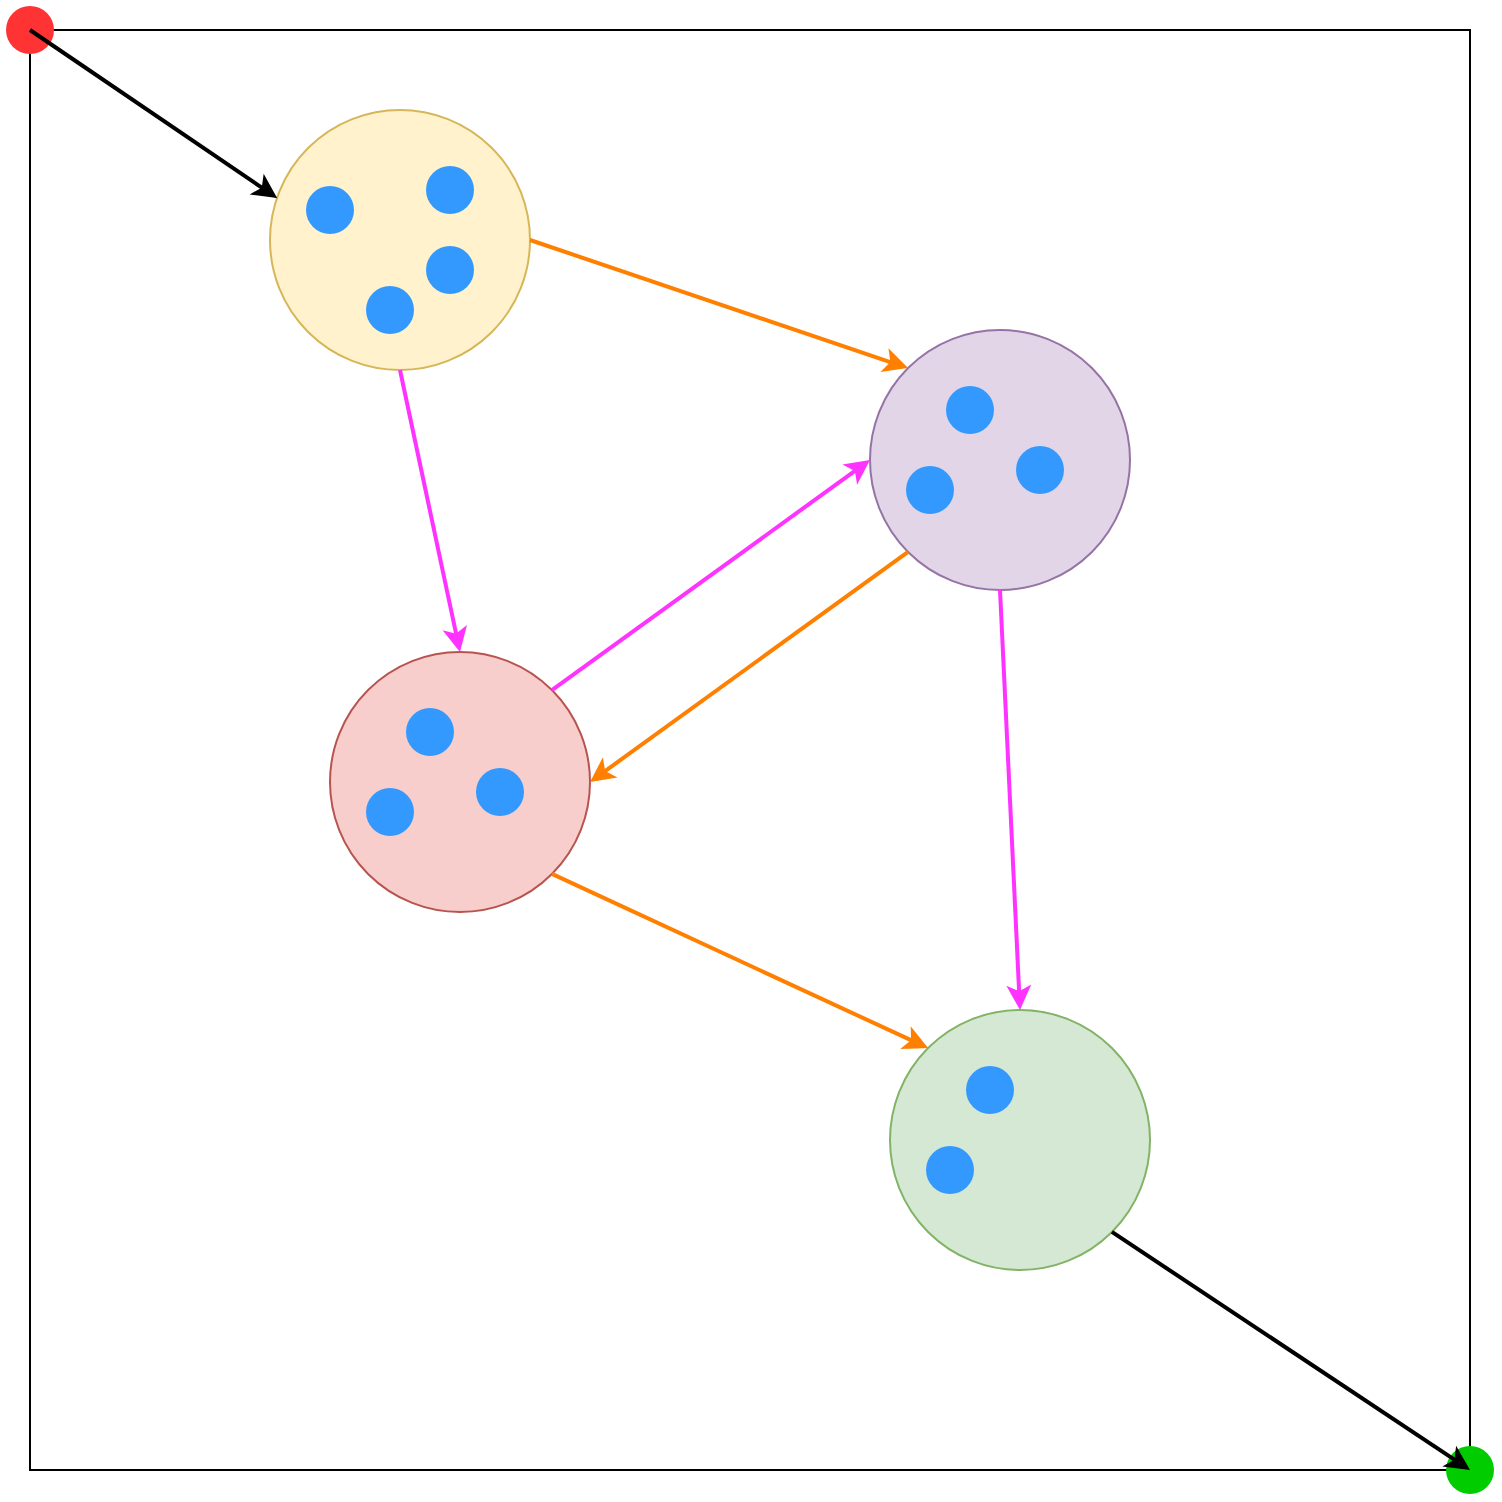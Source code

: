 <mxfile version="24.7.17">
  <diagram name="第 1 页" id="eTv8WugUlaQk2r1hdKy8">
    <mxGraphModel dx="1562" dy="909" grid="1" gridSize="10" guides="1" tooltips="1" connect="1" arrows="1" fold="1" page="1" pageScale="1" pageWidth="1169" pageHeight="827" math="0" shadow="0">
      <root>
        <mxCell id="0" />
        <mxCell id="1" parent="0" />
        <mxCell id="5GMZJ9ENTO9qW2mHocNx-1" value="" style="whiteSpace=wrap;html=1;aspect=fixed;movable=0;resizable=0;rotatable=0;deletable=0;editable=0;locked=1;connectable=0;" parent="1" vertex="1">
          <mxGeometry x="80" y="80" width="720" height="720" as="geometry" />
        </mxCell>
        <mxCell id="5GMZJ9ENTO9qW2mHocNx-2" value="" style="shape=waypoint;sketch=0;fillStyle=solid;size=6;pointerEvents=1;points=[];fillColor=none;resizable=0;rotatable=0;perimeter=centerPerimeter;snapToPoint=1;perimeterSpacing=4;strokeWidth=10;strokeColor=#FF3333;" parent="1" vertex="1">
          <mxGeometry x="70" y="70" width="20" height="20" as="geometry" />
        </mxCell>
        <mxCell id="5GMZJ9ENTO9qW2mHocNx-12" value="" style="ellipse;whiteSpace=wrap;html=1;aspect=fixed;fillColor=#fff2cc;strokeColor=#d6b656;" parent="1" vertex="1">
          <mxGeometry x="200" y="120" width="130" height="130" as="geometry" />
        </mxCell>
        <mxCell id="5GMZJ9ENTO9qW2mHocNx-9" value="" style="shape=waypoint;sketch=0;fillStyle=solid;size=6;pointerEvents=1;points=[];fillColor=none;resizable=0;rotatable=0;perimeter=centerPerimeter;snapToPoint=1;perimeterSpacing=4;strokeWidth=10;strokeColor=#00CC00;fontColor=#FFFFFF;" parent="1" vertex="1">
          <mxGeometry x="790" y="790" width="20" height="20" as="geometry" />
        </mxCell>
        <mxCell id="5GMZJ9ENTO9qW2mHocNx-3" value="" style="shape=waypoint;sketch=0;fillStyle=solid;size=6;pointerEvents=1;points=[];fillColor=none;resizable=0;rotatable=0;perimeter=centerPerimeter;snapToPoint=1;perimeterSpacing=4;strokeWidth=10;strokeColor=#3399FF;fontColor=#FFFFFF;" parent="1" vertex="1">
          <mxGeometry x="280" y="150" width="20" height="20" as="geometry" />
        </mxCell>
        <mxCell id="5GMZJ9ENTO9qW2mHocNx-15" value="" style="shape=waypoint;sketch=0;fillStyle=solid;size=6;pointerEvents=1;points=[];fillColor=none;resizable=0;rotatable=0;perimeter=centerPerimeter;snapToPoint=1;perimeterSpacing=4;strokeWidth=10;strokeColor=#3399FF;fontColor=#FFFFFF;" parent="1" vertex="1">
          <mxGeometry x="250" y="210" width="20" height="20" as="geometry" />
        </mxCell>
        <mxCell id="5GMZJ9ENTO9qW2mHocNx-16" value="" style="ellipse;whiteSpace=wrap;html=1;aspect=fixed;fillColor=#e1d5e7;strokeColor=#9673a6;" parent="1" vertex="1">
          <mxGeometry x="500" y="230" width="130" height="130" as="geometry" />
        </mxCell>
        <mxCell id="5GMZJ9ENTO9qW2mHocNx-4" value="" style="shape=waypoint;sketch=0;fillStyle=solid;size=6;pointerEvents=1;points=[];fillColor=none;resizable=0;rotatable=0;perimeter=centerPerimeter;snapToPoint=1;perimeterSpacing=4;strokeWidth=10;strokeColor=#3399FF;fontColor=#FFFFFF;" parent="1" vertex="1">
          <mxGeometry x="540" y="260" width="20" height="20" as="geometry" />
        </mxCell>
        <mxCell id="5GMZJ9ENTO9qW2mHocNx-13" value="" style="shape=waypoint;sketch=0;fillStyle=solid;size=6;pointerEvents=1;points=[];fillColor=none;resizable=0;rotatable=0;perimeter=centerPerimeter;snapToPoint=1;perimeterSpacing=4;strokeWidth=10;strokeColor=#3399FF;fontColor=#FFFFFF;" parent="1" vertex="1">
          <mxGeometry x="520" y="300" width="20" height="20" as="geometry" />
        </mxCell>
        <mxCell id="5GMZJ9ENTO9qW2mHocNx-14" value="" style="shape=waypoint;sketch=0;fillStyle=solid;size=6;pointerEvents=1;points=[];fillColor=none;resizable=0;rotatable=0;perimeter=centerPerimeter;snapToPoint=1;perimeterSpacing=4;strokeWidth=10;strokeColor=#3399FF;fontColor=#FFFFFF;" parent="1" vertex="1">
          <mxGeometry x="575" y="290" width="20" height="20" as="geometry" />
        </mxCell>
        <mxCell id="5GMZJ9ENTO9qW2mHocNx-11" value="" style="endArrow=classic;html=1;rounded=0;exitX=1;exitY=0.5;exitDx=0;exitDy=0;entryX=0;entryY=0;entryDx=0;entryDy=0;strokeWidth=2;strokeColor=#FF8000;" parent="1" source="5GMZJ9ENTO9qW2mHocNx-12" target="5GMZJ9ENTO9qW2mHocNx-16" edge="1">
          <mxGeometry width="50" height="50" relative="1" as="geometry">
            <mxPoint x="300" y="170" as="sourcePoint" />
            <mxPoint x="540" y="260" as="targetPoint" />
          </mxGeometry>
        </mxCell>
        <mxCell id="5GMZJ9ENTO9qW2mHocNx-17" value="" style="endArrow=classic;html=1;rounded=0;exitX=0.574;exitY=0.646;exitDx=0;exitDy=0;exitPerimeter=0;entryX=0.028;entryY=0.339;entryDx=0;entryDy=0;entryPerimeter=0;strokeWidth=2;" parent="1" source="5GMZJ9ENTO9qW2mHocNx-2" target="5GMZJ9ENTO9qW2mHocNx-12" edge="1">
          <mxGeometry width="50" height="50" relative="1" as="geometry">
            <mxPoint x="90" y="110" as="sourcePoint" />
            <mxPoint x="276" y="159" as="targetPoint" />
          </mxGeometry>
        </mxCell>
        <mxCell id="5GMZJ9ENTO9qW2mHocNx-18" value="" style="ellipse;whiteSpace=wrap;html=1;aspect=fixed;fillColor=#f8cecc;strokeColor=#b85450;" parent="1" vertex="1">
          <mxGeometry x="230" y="391" width="130" height="130" as="geometry" />
        </mxCell>
        <mxCell id="5GMZJ9ENTO9qW2mHocNx-19" value="" style="shape=waypoint;sketch=0;fillStyle=solid;size=6;pointerEvents=1;points=[];fillColor=none;resizable=0;rotatable=0;perimeter=centerPerimeter;snapToPoint=1;perimeterSpacing=4;strokeWidth=10;strokeColor=#3399FF;fontColor=#FFFFFF;" parent="1" vertex="1">
          <mxGeometry x="270" y="421" width="20" height="20" as="geometry" />
        </mxCell>
        <mxCell id="5GMZJ9ENTO9qW2mHocNx-20" value="" style="shape=waypoint;sketch=0;fillStyle=solid;size=6;pointerEvents=1;points=[];fillColor=none;resizable=0;rotatable=0;perimeter=centerPerimeter;snapToPoint=1;perimeterSpacing=4;strokeWidth=10;strokeColor=#3399FF;fontColor=#FFFFFF;" parent="1" vertex="1">
          <mxGeometry x="250" y="461" width="20" height="20" as="geometry" />
        </mxCell>
        <mxCell id="5GMZJ9ENTO9qW2mHocNx-21" value="" style="shape=waypoint;sketch=0;fillStyle=solid;size=6;pointerEvents=1;points=[];fillColor=none;resizable=0;rotatable=0;perimeter=centerPerimeter;snapToPoint=1;perimeterSpacing=4;strokeWidth=10;strokeColor=#3399FF;fontColor=#FFFFFF;" parent="1" vertex="1">
          <mxGeometry x="305" y="451" width="20" height="20" as="geometry" />
        </mxCell>
        <mxCell id="5GMZJ9ENTO9qW2mHocNx-22" value="" style="endArrow=classic;html=1;rounded=0;exitX=0;exitY=1;exitDx=0;exitDy=0;entryX=1;entryY=0.5;entryDx=0;entryDy=0;strokeWidth=2;strokeColor=#FF8000;" parent="1" source="5GMZJ9ENTO9qW2mHocNx-16" target="5GMZJ9ENTO9qW2mHocNx-18" edge="1">
          <mxGeometry width="50" height="50" relative="1" as="geometry">
            <mxPoint x="50" y="380" as="sourcePoint" />
            <mxPoint x="270" y="421" as="targetPoint" />
          </mxGeometry>
        </mxCell>
        <mxCell id="5GMZJ9ENTO9qW2mHocNx-23" value="" style="shape=waypoint;sketch=0;fillStyle=solid;size=6;pointerEvents=1;points=[];fillColor=none;resizable=0;rotatable=0;perimeter=centerPerimeter;snapToPoint=1;perimeterSpacing=4;strokeWidth=10;strokeColor=#3399FF;fontColor=#FFFFFF;" parent="1" vertex="1">
          <mxGeometry x="220" y="160" width="20" height="20" as="geometry" />
        </mxCell>
        <mxCell id="5GMZJ9ENTO9qW2mHocNx-24" value="" style="shape=waypoint;sketch=0;fillStyle=solid;size=6;pointerEvents=1;points=[];fillColor=none;resizable=0;rotatable=0;perimeter=centerPerimeter;snapToPoint=1;perimeterSpacing=4;strokeWidth=10;strokeColor=#3399FF;fontColor=#FFFFFF;" parent="1" vertex="1">
          <mxGeometry x="280" y="190" width="20" height="20" as="geometry" />
        </mxCell>
        <mxCell id="5GMZJ9ENTO9qW2mHocNx-25" value="" style="ellipse;whiteSpace=wrap;html=1;aspect=fixed;fillColor=#d5e8d4;strokeColor=#82b366;" parent="1" vertex="1">
          <mxGeometry x="510" y="570" width="130" height="130" as="geometry" />
        </mxCell>
        <mxCell id="5GMZJ9ENTO9qW2mHocNx-26" value="" style="shape=waypoint;sketch=0;fillStyle=solid;size=6;pointerEvents=1;points=[];fillColor=none;resizable=0;rotatable=0;perimeter=centerPerimeter;snapToPoint=1;perimeterSpacing=4;strokeWidth=10;strokeColor=#3399FF;fontColor=#FFFFFF;" parent="1" vertex="1">
          <mxGeometry x="550" y="600" width="20" height="20" as="geometry" />
        </mxCell>
        <mxCell id="5GMZJ9ENTO9qW2mHocNx-27" value="" style="shape=waypoint;sketch=0;fillStyle=solid;size=6;pointerEvents=1;points=[];fillColor=none;resizable=0;rotatable=0;perimeter=centerPerimeter;snapToPoint=1;perimeterSpacing=4;strokeWidth=10;strokeColor=#3399FF;fontColor=#FFFFFF;" parent="1" vertex="1">
          <mxGeometry x="530" y="640" width="20" height="20" as="geometry" />
        </mxCell>
        <mxCell id="5GMZJ9ENTO9qW2mHocNx-29" value="" style="endArrow=classic;html=1;rounded=0;exitX=1;exitY=1;exitDx=0;exitDy=0;entryX=0;entryY=0;entryDx=0;entryDy=0;strokeWidth=2;strokeColor=#FF8000;" parent="1" source="5GMZJ9ENTO9qW2mHocNx-18" target="5GMZJ9ENTO9qW2mHocNx-25" edge="1">
          <mxGeometry width="50" height="50" relative="1" as="geometry">
            <mxPoint x="815" y="580" as="sourcePoint" />
            <mxPoint x="560" y="655" as="targetPoint" />
          </mxGeometry>
        </mxCell>
        <mxCell id="5GMZJ9ENTO9qW2mHocNx-30" value="" style="endArrow=classic;html=1;rounded=0;exitX=1;exitY=1;exitDx=0;exitDy=0;entryX=0.199;entryY=0.254;entryDx=0;entryDy=0;entryPerimeter=0;strokeWidth=2;" parent="1" source="5GMZJ9ENTO9qW2mHocNx-25" target="5GMZJ9ENTO9qW2mHocNx-9" edge="1">
          <mxGeometry width="50" height="50" relative="1" as="geometry">
            <mxPoint x="604" y="690" as="sourcePoint" />
            <mxPoint x="790" y="781" as="targetPoint" />
          </mxGeometry>
        </mxCell>
        <mxCell id="xfBwIZMvxVg8qTzDTeeY-1" value="" style="endArrow=classic;html=1;rounded=0;exitX=0.5;exitY=1;exitDx=0;exitDy=0;entryX=0.5;entryY=0;entryDx=0;entryDy=0;strokeWidth=2;strokeColor=#FF33FF;" edge="1" parent="1" source="5GMZJ9ENTO9qW2mHocNx-12" target="5GMZJ9ENTO9qW2mHocNx-18">
          <mxGeometry width="50" height="50" relative="1" as="geometry">
            <mxPoint x="340" y="195" as="sourcePoint" />
            <mxPoint x="529" y="259" as="targetPoint" />
          </mxGeometry>
        </mxCell>
        <mxCell id="xfBwIZMvxVg8qTzDTeeY-2" value="" style="endArrow=classic;html=1;rounded=0;entryX=0;entryY=0.5;entryDx=0;entryDy=0;strokeWidth=2;strokeColor=#FF33FF;exitX=1;exitY=0;exitDx=0;exitDy=0;" edge="1" parent="1" source="5GMZJ9ENTO9qW2mHocNx-18" target="5GMZJ9ENTO9qW2mHocNx-16">
          <mxGeometry width="50" height="50" relative="1" as="geometry">
            <mxPoint x="500" y="450" as="sourcePoint" />
            <mxPoint x="305" y="401" as="targetPoint" />
          </mxGeometry>
        </mxCell>
        <mxCell id="xfBwIZMvxVg8qTzDTeeY-3" value="" style="endArrow=classic;html=1;rounded=0;exitX=0.5;exitY=1;exitDx=0;exitDy=0;entryX=0.5;entryY=0;entryDx=0;entryDy=0;strokeWidth=2;strokeColor=#FF33FF;" edge="1" parent="1" source="5GMZJ9ENTO9qW2mHocNx-16" target="5GMZJ9ENTO9qW2mHocNx-25">
          <mxGeometry width="50" height="50" relative="1" as="geometry">
            <mxPoint x="285" y="270" as="sourcePoint" />
            <mxPoint x="315" y="411" as="targetPoint" />
          </mxGeometry>
        </mxCell>
      </root>
    </mxGraphModel>
  </diagram>
</mxfile>
